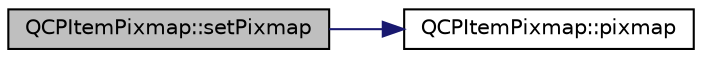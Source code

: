 digraph "QCPItemPixmap::setPixmap"
{
 // LATEX_PDF_SIZE
  edge [fontname="Helvetica",fontsize="10",labelfontname="Helvetica",labelfontsize="10"];
  node [fontname="Helvetica",fontsize="10",shape=record];
  rankdir="LR";
  Node1 [label="QCPItemPixmap::setPixmap",height=0.2,width=0.4,color="black", fillcolor="grey75", style="filled", fontcolor="black",tooltip=" "];
  Node1 -> Node2 [color="midnightblue",fontsize="10",style="solid",fontname="Helvetica"];
  Node2 [label="QCPItemPixmap::pixmap",height=0.2,width=0.4,color="black", fillcolor="white", style="filled",URL="$classQCPItemPixmap.html#a7daef7e0c432902d69e7db3e0e217a1f",tooltip=" "];
}
